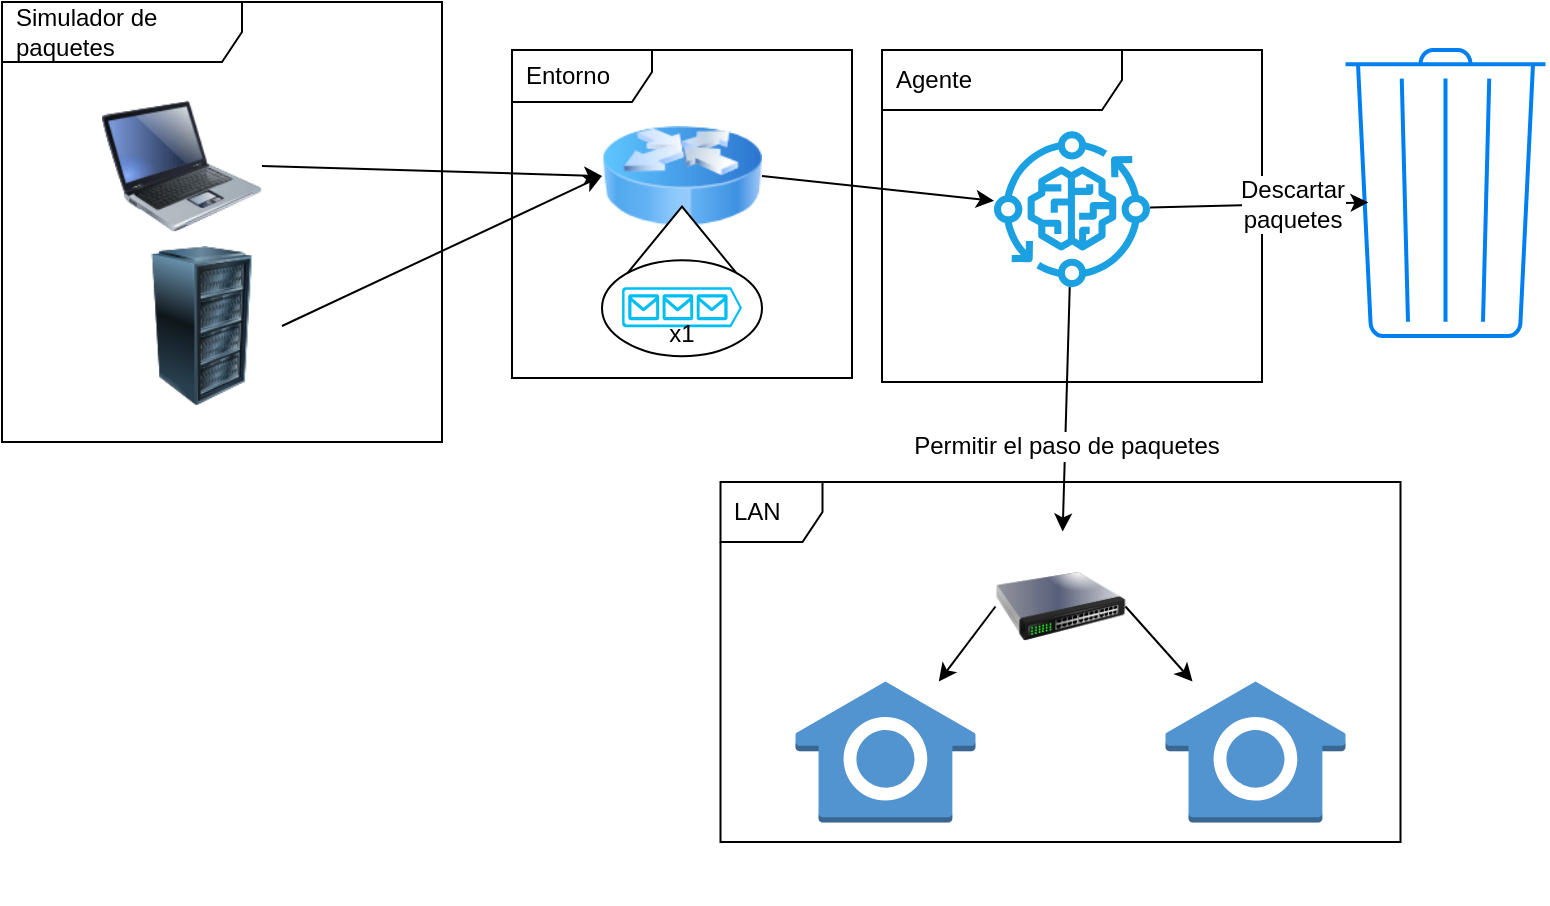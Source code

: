 <mxfile>
    <diagram id="r8uUDGejDX4jUI0QuQiA" name="Página-1">
        <mxGraphModel dx="445" dy="787" grid="1" gridSize="10" guides="1" tooltips="1" connect="1" arrows="1" fold="1" page="1" pageScale="1" pageWidth="827" pageHeight="1169" math="0" shadow="0">
            <root>
                <mxCell id="0"/>
                <mxCell id="1" parent="0"/>
                <mxCell id="7" value="Entorno" style="shape=umlFrame;whiteSpace=wrap;html=1;width=70;height=26;boundedLbl=1;verticalAlign=middle;align=left;spacingLeft=5;fontSize=12;" parent="1" vertex="1">
                    <mxGeometry x="285" y="334" width="170" height="164" as="geometry"/>
                </mxCell>
                <mxCell id="2" value="" style="image;html=1;image=img/lib/clip_art/networking/Router_Icon_128x128.png;fontSize=12;" parent="1" vertex="1">
                    <mxGeometry x="330" y="357" width="80" height="80" as="geometry"/>
                </mxCell>
                <mxCell id="3KwSKJW8CxX3Cmse8593-17" value="" style="triangle;whiteSpace=wrap;html=1;rotation=-90;fontSize=12;" parent="1" vertex="1">
                    <mxGeometry x="350.75" y="400" width="38.5" height="63.13" as="geometry"/>
                </mxCell>
                <mxCell id="3KwSKJW8CxX3Cmse8593-19" value="" style="ellipse;whiteSpace=wrap;html=1;fontSize=12;" parent="1" vertex="1">
                    <mxGeometry x="330" y="439.07" width="80" height="48" as="geometry"/>
                </mxCell>
                <mxCell id="3" value="" style="verticalLabelPosition=bottom;html=1;verticalAlign=top;align=center;strokeColor=none;fillColor=#00BEF2;shape=mxgraph.azure.queue_generic;pointerEvents=1;enumerate=0;treeMoving=0;fontSize=12;" parent="1" vertex="1">
                    <mxGeometry x="340" y="452.57" width="60" height="20" as="geometry"/>
                </mxCell>
                <mxCell id="5" value="&lt;font&gt;x1&lt;/font&gt;" style="text;strokeColor=none;align=center;fillColor=none;html=1;verticalAlign=middle;whiteSpace=wrap;rounded=0;fontSize=12;" parent="1" vertex="1">
                    <mxGeometry x="355" y="466.07" width="30" height="20" as="geometry"/>
                </mxCell>
                <mxCell id="8" value="Agente" style="shape=umlFrame;whiteSpace=wrap;html=1;width=120;height=30;boundedLbl=1;verticalAlign=middle;align=left;spacingLeft=5;fontSize=12;" parent="1" vertex="1">
                    <mxGeometry x="470" y="334" width="190" height="166" as="geometry"/>
                </mxCell>
                <mxCell id="10" value="Simulador de paquetes" style="shape=umlFrame;whiteSpace=wrap;html=1;width=120;height=30;boundedLbl=1;verticalAlign=middle;align=left;spacingLeft=5;fontSize=12;" parent="1" vertex="1">
                    <mxGeometry x="30" y="310" width="220" height="220" as="geometry"/>
                </mxCell>
                <mxCell id="12" value="" style="image;html=1;image=img/lib/clip_art/computers/Laptop_128x128.png;fontSize=12;" parent="1" vertex="1">
                    <mxGeometry x="80" y="352" width="80" height="80" as="geometry"/>
                </mxCell>
                <mxCell id="13" value="" style="image;html=1;image=img/lib/clip_art/computers/Server_Rack_128x128.png;fontSize=12;" parent="1" vertex="1">
                    <mxGeometry x="90" y="432" width="80" height="80" as="geometry"/>
                </mxCell>
                <mxCell id="14" value="" style="endArrow=classic;html=1;exitX=1;exitY=0.5;exitDx=0;exitDy=0;entryX=0;entryY=0.5;entryDx=0;entryDy=0;fontSize=12;" parent="1" source="13" target="2" edge="1">
                    <mxGeometry width="50" height="50" relative="1" as="geometry">
                        <mxPoint x="280" y="470" as="sourcePoint"/>
                        <mxPoint x="330" y="420" as="targetPoint"/>
                    </mxGeometry>
                </mxCell>
                <mxCell id="15" value="" style="endArrow=classic;html=1;exitX=1;exitY=0.5;exitDx=0;exitDy=0;entryX=0;entryY=0.5;entryDx=0;entryDy=0;fontSize=12;" parent="1" source="12" target="2" edge="1">
                    <mxGeometry width="50" height="50" relative="1" as="geometry">
                        <mxPoint x="180" y="482" as="sourcePoint"/>
                        <mxPoint x="390.17" y="401.836" as="targetPoint"/>
                    </mxGeometry>
                </mxCell>
                <mxCell id="3KwSKJW8CxX3Cmse8593-22" value="" style="sketch=0;outlineConnect=0;fontColor=#ffffff;fillColor=#1ba1e2;strokeColor=#006EAF;dashed=0;verticalLabelPosition=bottom;verticalAlign=top;align=center;html=1;fontSize=12;fontStyle=0;aspect=fixed;pointerEvents=1;shape=mxgraph.aws4.iot_greengrass_component_machine_learning;" parent="1" vertex="1">
                    <mxGeometry x="526" y="374.57" width="78" height="78" as="geometry"/>
                </mxCell>
                <mxCell id="3KwSKJW8CxX3Cmse8593-23" value="" style="endArrow=classic;html=1;exitX=1;exitY=0.5;exitDx=0;exitDy=0;fontSize=12;" parent="1" source="2" target="3KwSKJW8CxX3Cmse8593-22" edge="1">
                    <mxGeometry width="50" height="50" relative="1" as="geometry">
                        <mxPoint x="420" y="270" as="sourcePoint"/>
                        <mxPoint x="590" y="275" as="targetPoint"/>
                    </mxGeometry>
                </mxCell>
                <mxCell id="3KwSKJW8CxX3Cmse8593-27" value="" style="html=1;verticalLabelPosition=bottom;align=center;labelBackgroundColor=#ffffff;verticalAlign=top;strokeWidth=2;strokeColor=#0080F0;shadow=0;dashed=0;shape=mxgraph.ios7.icons.trashcan;fontSize=12;" parent="1" vertex="1">
                    <mxGeometry x="701.75" y="334" width="100" height="143" as="geometry"/>
                </mxCell>
                <mxCell id="3KwSKJW8CxX3Cmse8593-28" value="" style="endArrow=classic;html=1;fontSize=12;" parent="1" source="3KwSKJW8CxX3Cmse8593-22" target="3KwSKJW8CxX3Cmse8593-29" edge="1">
                    <mxGeometry width="50" height="50" relative="1" as="geometry">
                        <mxPoint x="507" y="517.6" as="sourcePoint"/>
                        <mxPoint x="530" y="540" as="targetPoint"/>
                    </mxGeometry>
                </mxCell>
                <mxCell id="3KwSKJW8CxX3Cmse8593-32" value="Permitir el paso de paquetes" style="edgeLabel;html=1;align=center;verticalAlign=middle;resizable=0;points=[];fontSize=12;" parent="3KwSKJW8CxX3Cmse8593-28" vertex="1" connectable="0">
                    <mxGeometry x="0.289" relative="1" as="geometry">
                        <mxPoint as="offset"/>
                    </mxGeometry>
                </mxCell>
                <mxCell id="3KwSKJW8CxX3Cmse8593-33" value="" style="endArrow=classic;html=1;entryX=0.115;entryY=0.533;entryDx=0;entryDy=0;entryPerimeter=0;fontSize=12;" parent="1" source="3KwSKJW8CxX3Cmse8593-22" target="3KwSKJW8CxX3Cmse8593-27" edge="1">
                    <mxGeometry width="50" height="50" relative="1" as="geometry">
                        <mxPoint x="560.533" y="462.57" as="sourcePoint"/>
                        <mxPoint x="511.41" y="595" as="targetPoint"/>
                    </mxGeometry>
                </mxCell>
                <mxCell id="3KwSKJW8CxX3Cmse8593-34" value="Descartar&lt;br&gt;paquetes" style="edgeLabel;html=1;align=center;verticalAlign=middle;resizable=0;points=[];fontSize=12;" parent="3KwSKJW8CxX3Cmse8593-33" vertex="1" connectable="0">
                    <mxGeometry x="0.289" relative="1" as="geometry">
                        <mxPoint as="offset"/>
                    </mxGeometry>
                </mxCell>
                <mxCell id="16" value="" style="group" parent="1" vertex="1" connectable="0">
                    <mxGeometry x="389.25" y="550" width="340" height="180" as="geometry"/>
                </mxCell>
                <mxCell id="11" value="LAN" style="shape=umlFrame;whiteSpace=wrap;html=1;width=51;height=30;boundedLbl=1;verticalAlign=middle;align=left;spacingLeft=5;fontSize=12;" parent="16" vertex="1">
                    <mxGeometry width="340" height="180" as="geometry"/>
                </mxCell>
                <mxCell id="3KwSKJW8CxX3Cmse8593-25" value="" style="outlineConnect=0;dashed=0;verticalLabelPosition=bottom;verticalAlign=top;align=center;html=1;shape=mxgraph.aws3.alexa_smart_home_skill;fillColor=#5294CF;gradientColor=none;fontSize=12;" parent="16" vertex="1">
                    <mxGeometry x="37.5" y="99.75" width="90" height="70.5" as="geometry"/>
                </mxCell>
                <mxCell id="3KwSKJW8CxX3Cmse8593-26" value="" style="outlineConnect=0;dashed=0;verticalLabelPosition=bottom;verticalAlign=top;align=center;html=1;shape=mxgraph.aws3.alexa_smart_home_skill;fillColor=#5294CF;gradientColor=none;fontSize=12;" parent="16" vertex="1">
                    <mxGeometry x="222.5" y="99.75" width="90" height="70.5" as="geometry"/>
                </mxCell>
                <mxCell id="3KwSKJW8CxX3Cmse8593-29" value="" style="image;html=1;image=img/lib/clip_art/networking/Switch_128x128.png;fontSize=12;" parent="16" vertex="1">
                    <mxGeometry x="137.5" y="24.75" width="65" height="75" as="geometry"/>
                </mxCell>
                <mxCell id="3KwSKJW8CxX3Cmse8593-30" value="" style="endArrow=classic;html=1;exitX=0;exitY=0.5;exitDx=0;exitDy=0;fontSize=12;" parent="16" source="3KwSKJW8CxX3Cmse8593-29" target="3KwSKJW8CxX3Cmse8593-25" edge="1">
                    <mxGeometry width="50" height="50" relative="1" as="geometry">
                        <mxPoint x="243.033" y="-127.68" as="sourcePoint"/>
                        <mxPoint x="193.91" y="4.75" as="targetPoint"/>
                    </mxGeometry>
                </mxCell>
                <mxCell id="3KwSKJW8CxX3Cmse8593-31" value="" style="endArrow=classic;html=1;exitX=1;exitY=0.5;exitDx=0;exitDy=0;fontSize=12;" parent="16" source="3KwSKJW8CxX3Cmse8593-29" target="3KwSKJW8CxX3Cmse8593-26" edge="1">
                    <mxGeometry width="50" height="50" relative="1" as="geometry">
                        <mxPoint x="147.5" y="79.75" as="sourcePoint"/>
                        <mxPoint x="135.345" y="89.75" as="targetPoint"/>
                    </mxGeometry>
                </mxCell>
                <mxCell id="18" value="" style="endArrow=none;html=1;strokeWidth=0;strokeColor=none;" edge="1" parent="1">
                    <mxGeometry width="50" height="50" relative="1" as="geometry">
                        <mxPoint x="519.25" y="760" as="sourcePoint"/>
                        <mxPoint x="599.25" y="760" as="targetPoint"/>
                    </mxGeometry>
                </mxCell>
            </root>
        </mxGraphModel>
    </diagram>
    <diagram name="English" id="9PNM34BPHly2VpJi8pT-">
        <mxGraphModel dx="447" dy="375" grid="1" gridSize="10" guides="1" tooltips="1" connect="1" arrows="1" fold="1" page="1" pageScale="1" pageWidth="827" pageHeight="1169" math="0" shadow="0">
            <root>
                <mxCell id="VyGzvxRVnW5zz5dhXQQt-0"/>
                <mxCell id="VyGzvxRVnW5zz5dhXQQt-1" parent="VyGzvxRVnW5zz5dhXQQt-0"/>
                <mxCell id="VyGzvxRVnW5zz5dhXQQt-2" value="Router" style="shape=umlFrame;whiteSpace=wrap;html=1;width=70;height=26;boundedLbl=1;verticalAlign=middle;align=left;spacingLeft=5;fontSize=10;" parent="VyGzvxRVnW5zz5dhXQQt-1" vertex="1">
                    <mxGeometry x="285" y="334" width="170" height="164" as="geometry"/>
                </mxCell>
                <mxCell id="VyGzvxRVnW5zz5dhXQQt-3" value="" style="image;html=1;image=img/lib/clip_art/networking/Router_Icon_128x128.png" parent="VyGzvxRVnW5zz5dhXQQt-1" vertex="1">
                    <mxGeometry x="330" y="357" width="80" height="80" as="geometry"/>
                </mxCell>
                <mxCell id="VyGzvxRVnW5zz5dhXQQt-4" value="" style="triangle;whiteSpace=wrap;html=1;rotation=-90;" parent="VyGzvxRVnW5zz5dhXQQt-1" vertex="1">
                    <mxGeometry x="350.75" y="400" width="38.5" height="63.13" as="geometry"/>
                </mxCell>
                <mxCell id="VyGzvxRVnW5zz5dhXQQt-5" value="" style="ellipse;whiteSpace=wrap;html=1;" parent="VyGzvxRVnW5zz5dhXQQt-1" vertex="1">
                    <mxGeometry x="330" y="439.07" width="80" height="48" as="geometry"/>
                </mxCell>
                <mxCell id="VyGzvxRVnW5zz5dhXQQt-6" value="" style="verticalLabelPosition=bottom;html=1;verticalAlign=top;align=center;strokeColor=none;fillColor=#00BEF2;shape=mxgraph.azure.queue_generic;pointerEvents=1;enumerate=0;treeMoving=0;" parent="VyGzvxRVnW5zz5dhXQQt-1" vertex="1">
                    <mxGeometry x="340" y="452.57" width="60" height="20" as="geometry"/>
                </mxCell>
                <mxCell id="VyGzvxRVnW5zz5dhXQQt-7" value="&lt;font style=&quot;font-size: 10px;&quot;&gt;x1&lt;/font&gt;" style="text;strokeColor=none;align=center;fillColor=none;html=1;verticalAlign=middle;whiteSpace=wrap;rounded=0;" parent="VyGzvxRVnW5zz5dhXQQt-1" vertex="1">
                    <mxGeometry x="355" y="466.07" width="30" height="20" as="geometry"/>
                </mxCell>
                <mxCell id="VyGzvxRVnW5zz5dhXQQt-8" value="Agent" style="shape=umlFrame;whiteSpace=wrap;html=1;width=120;height=30;boundedLbl=1;verticalAlign=middle;align=left;spacingLeft=5;" parent="VyGzvxRVnW5zz5dhXQQt-1" vertex="1">
                    <mxGeometry x="470" y="334" width="190" height="166" as="geometry"/>
                </mxCell>
                <mxCell id="VyGzvxRVnW5zz5dhXQQt-9" value="Packet Generation" style="shape=umlFrame;whiteSpace=wrap;html=1;width=120;height=30;boundedLbl=1;verticalAlign=middle;align=left;spacingLeft=5;" parent="VyGzvxRVnW5zz5dhXQQt-1" vertex="1">
                    <mxGeometry x="30" y="320" width="220" height="200" as="geometry"/>
                </mxCell>
                <mxCell id="VyGzvxRVnW5zz5dhXQQt-10" value="IoT LAN" style="shape=umlFrame;whiteSpace=wrap;html=1;width=61;height=30;boundedLbl=1;verticalAlign=middle;align=left;spacingLeft=5;" parent="VyGzvxRVnW5zz5dhXQQt-1" vertex="1">
                    <mxGeometry x="200" y="530.64" width="340" height="180" as="geometry"/>
                </mxCell>
                <mxCell id="VyGzvxRVnW5zz5dhXQQt-11" value="" style="image;html=1;image=img/lib/clip_art/computers/Laptop_128x128.png" parent="VyGzvxRVnW5zz5dhXQQt-1" vertex="1">
                    <mxGeometry x="80" y="352" width="80" height="80" as="geometry"/>
                </mxCell>
                <mxCell id="VyGzvxRVnW5zz5dhXQQt-12" value="" style="image;html=1;image=img/lib/clip_art/computers/Server_Rack_128x128.png" parent="VyGzvxRVnW5zz5dhXQQt-1" vertex="1">
                    <mxGeometry x="90" y="432" width="80" height="80" as="geometry"/>
                </mxCell>
                <mxCell id="VyGzvxRVnW5zz5dhXQQt-13" value="" style="endArrow=classic;html=1;exitX=1;exitY=0.5;exitDx=0;exitDy=0;entryX=0;entryY=0.5;entryDx=0;entryDy=0;" parent="VyGzvxRVnW5zz5dhXQQt-1" source="VyGzvxRVnW5zz5dhXQQt-12" target="VyGzvxRVnW5zz5dhXQQt-3" edge="1">
                    <mxGeometry width="50" height="50" relative="1" as="geometry">
                        <mxPoint x="280" y="470" as="sourcePoint"/>
                        <mxPoint x="330" y="420" as="targetPoint"/>
                    </mxGeometry>
                </mxCell>
                <mxCell id="VyGzvxRVnW5zz5dhXQQt-14" value="" style="endArrow=classic;html=1;exitX=1;exitY=0.5;exitDx=0;exitDy=0;entryX=0;entryY=0.5;entryDx=0;entryDy=0;" parent="VyGzvxRVnW5zz5dhXQQt-1" source="VyGzvxRVnW5zz5dhXQQt-11" target="VyGzvxRVnW5zz5dhXQQt-3" edge="1">
                    <mxGeometry width="50" height="50" relative="1" as="geometry">
                        <mxPoint x="180" y="482" as="sourcePoint"/>
                        <mxPoint x="390.17" y="401.836" as="targetPoint"/>
                    </mxGeometry>
                </mxCell>
                <mxCell id="VyGzvxRVnW5zz5dhXQQt-15" value="" style="sketch=0;outlineConnect=0;fontColor=#ffffff;fillColor=#1ba1e2;strokeColor=#006EAF;dashed=0;verticalLabelPosition=bottom;verticalAlign=top;align=center;html=1;fontSize=12;fontStyle=0;aspect=fixed;pointerEvents=1;shape=mxgraph.aws4.iot_greengrass_component_machine_learning;" parent="VyGzvxRVnW5zz5dhXQQt-1" vertex="1">
                    <mxGeometry x="526" y="374.57" width="78" height="78" as="geometry"/>
                </mxCell>
                <mxCell id="VyGzvxRVnW5zz5dhXQQt-16" value="" style="endArrow=classic;html=1;exitX=1;exitY=0.5;exitDx=0;exitDy=0;" parent="VyGzvxRVnW5zz5dhXQQt-1" source="VyGzvxRVnW5zz5dhXQQt-3" target="VyGzvxRVnW5zz5dhXQQt-15" edge="1">
                    <mxGeometry width="50" height="50" relative="1" as="geometry">
                        <mxPoint x="420" y="270" as="sourcePoint"/>
                        <mxPoint x="590" y="275" as="targetPoint"/>
                    </mxGeometry>
                </mxCell>
                <mxCell id="VyGzvxRVnW5zz5dhXQQt-17" value="" style="outlineConnect=0;dashed=0;verticalLabelPosition=bottom;verticalAlign=top;align=center;html=1;shape=mxgraph.aws3.alexa_smart_home_skill;fillColor=#5294CF;gradientColor=none;" parent="VyGzvxRVnW5zz5dhXQQt-1" vertex="1">
                    <mxGeometry x="237.5" y="630.39" width="90" height="70.5" as="geometry"/>
                </mxCell>
                <mxCell id="VyGzvxRVnW5zz5dhXQQt-18" value="" style="outlineConnect=0;dashed=0;verticalLabelPosition=bottom;verticalAlign=top;align=center;html=1;shape=mxgraph.aws3.alexa_smart_home_skill;fillColor=#5294CF;gradientColor=none;" parent="VyGzvxRVnW5zz5dhXQQt-1" vertex="1">
                    <mxGeometry x="422.5" y="630.39" width="90" height="70.5" as="geometry"/>
                </mxCell>
                <mxCell id="VyGzvxRVnW5zz5dhXQQt-19" value="" style="html=1;verticalLabelPosition=bottom;align=center;labelBackgroundColor=#ffffff;verticalAlign=top;strokeWidth=2;strokeColor=#0080F0;shadow=0;dashed=0;shape=mxgraph.ios7.icons.trashcan;" parent="VyGzvxRVnW5zz5dhXQQt-1" vertex="1">
                    <mxGeometry x="720" y="329.57" width="100" height="143" as="geometry"/>
                </mxCell>
                <mxCell id="VyGzvxRVnW5zz5dhXQQt-20" value="" style="endArrow=classic;html=1;" parent="VyGzvxRVnW5zz5dhXQQt-1" source="VyGzvxRVnW5zz5dhXQQt-15" target="VyGzvxRVnW5zz5dhXQQt-22" edge="1">
                    <mxGeometry width="50" height="50" relative="1" as="geometry">
                        <mxPoint x="507" y="517.6" as="sourcePoint"/>
                        <mxPoint x="530" y="540" as="targetPoint"/>
                    </mxGeometry>
                </mxCell>
                <mxCell id="VyGzvxRVnW5zz5dhXQQt-21" value="Allow packet flow" style="edgeLabel;html=1;align=center;verticalAlign=middle;resizable=0;points=[];" parent="VyGzvxRVnW5zz5dhXQQt-20" vertex="1" connectable="0">
                    <mxGeometry x="0.289" relative="1" as="geometry">
                        <mxPoint as="offset"/>
                    </mxGeometry>
                </mxCell>
                <mxCell id="VyGzvxRVnW5zz5dhXQQt-22" value="" style="image;html=1;image=img/lib/clip_art/networking/Switch_128x128.png" parent="VyGzvxRVnW5zz5dhXQQt-1" vertex="1">
                    <mxGeometry x="337.5" y="555.39" width="65" height="75" as="geometry"/>
                </mxCell>
                <mxCell id="VyGzvxRVnW5zz5dhXQQt-23" value="" style="endArrow=classic;html=1;exitX=0;exitY=0.5;exitDx=0;exitDy=0;" parent="VyGzvxRVnW5zz5dhXQQt-1" source="VyGzvxRVnW5zz5dhXQQt-22" target="VyGzvxRVnW5zz5dhXQQt-17" edge="1">
                    <mxGeometry width="50" height="50" relative="1" as="geometry">
                        <mxPoint x="443.033" y="402.96" as="sourcePoint"/>
                        <mxPoint x="393.91" y="535.39" as="targetPoint"/>
                    </mxGeometry>
                </mxCell>
                <mxCell id="VyGzvxRVnW5zz5dhXQQt-24" value="" style="endArrow=classic;html=1;exitX=1;exitY=0.5;exitDx=0;exitDy=0;" parent="VyGzvxRVnW5zz5dhXQQt-1" source="VyGzvxRVnW5zz5dhXQQt-22" target="VyGzvxRVnW5zz5dhXQQt-18" edge="1">
                    <mxGeometry width="50" height="50" relative="1" as="geometry">
                        <mxPoint x="347.5" y="610.39" as="sourcePoint"/>
                        <mxPoint x="335.345" y="620.39" as="targetPoint"/>
                    </mxGeometry>
                </mxCell>
                <mxCell id="VyGzvxRVnW5zz5dhXQQt-25" value="" style="endArrow=classic;html=1;entryX=0.115;entryY=0.533;entryDx=0;entryDy=0;entryPerimeter=0;" parent="VyGzvxRVnW5zz5dhXQQt-1" source="VyGzvxRVnW5zz5dhXQQt-15" target="VyGzvxRVnW5zz5dhXQQt-19" edge="1">
                    <mxGeometry width="50" height="50" relative="1" as="geometry">
                        <mxPoint x="560.533" y="462.57" as="sourcePoint"/>
                        <mxPoint x="511.41" y="595" as="targetPoint"/>
                    </mxGeometry>
                </mxCell>
                <mxCell id="VyGzvxRVnW5zz5dhXQQt-26" value="Discard&lt;br&gt;&amp;nbsp;packet flow" style="edgeLabel;html=1;align=center;verticalAlign=middle;resizable=0;points=[];" parent="VyGzvxRVnW5zz5dhXQQt-25" vertex="1" connectable="0">
                    <mxGeometry x="0.289" relative="1" as="geometry">
                        <mxPoint x="-26" as="offset"/>
                    </mxGeometry>
                </mxCell>
            </root>
        </mxGraphModel>
    </diagram>
    <diagram id="h_Y3N2Y8BF9ajDIoLPKm" name="Flujo">
        <mxGraphModel dx="300" dy="1956" grid="1" gridSize="10" guides="1" tooltips="1" connect="1" arrows="1" fold="1" page="1" pageScale="1" pageWidth="827" pageHeight="1169" math="0" shadow="0">
            <root>
                <mxCell id="0"/>
                <mxCell id="1" parent="0"/>
                <mxCell id="Nr5bmqKj8QENGiJRbY6S-6" style="edgeStyle=none;html=1;entryX=0.5;entryY=0;entryDx=0;entryDy=0;entryPerimeter=0;" parent="1" source="Nr5bmqKj8QENGiJRbY6S-1" target="Nr5bmqKj8QENGiJRbY6S-33" edge="1">
                    <mxGeometry relative="1" as="geometry"/>
                </mxCell>
                <mxCell id="Nr5bmqKj8QENGiJRbY6S-1" value="Inicio" style="strokeWidth=2;html=1;shape=mxgraph.flowchart.start_1;whiteSpace=wrap;" parent="1" vertex="1">
                    <mxGeometry x="260" y="-71" width="100" height="60" as="geometry"/>
                </mxCell>
                <mxCell id="Nr5bmqKj8QENGiJRbY6S-2" value="Fin" style="strokeWidth=2;html=1;shape=mxgraph.flowchart.terminator;whiteSpace=wrap;" parent="1" vertex="1">
                    <mxGeometry x="270" y="1092" width="100" height="60" as="geometry"/>
                </mxCell>
                <mxCell id="Nr5bmqKj8QENGiJRbY6S-12" style="edgeStyle=orthogonalEdgeStyle;html=1;entryX=0.57;entryY=0;entryDx=0;entryDy=0;entryPerimeter=0;rounded=1;exitX=0;exitY=0.5;exitDx=0;exitDy=0;exitPerimeter=0;" parent="1" source="Nr5bmqKj8QENGiJRbY6S-3" target="Nr5bmqKj8QENGiJRbY6S-4" edge="1">
                    <mxGeometry relative="1" as="geometry"/>
                </mxCell>
                <mxCell id="Nr5bmqKj8QENGiJRbY6S-13" value="No" style="edgeLabel;html=1;align=center;verticalAlign=middle;resizable=0;points=[];" parent="Nr5bmqKj8QENGiJRbY6S-12" vertex="1" connectable="0">
                    <mxGeometry x="-0.17" relative="1" as="geometry">
                        <mxPoint as="offset"/>
                    </mxGeometry>
                </mxCell>
                <mxCell id="Nr5bmqKj8QENGiJRbY6S-3" value="¿Generar &lt;br&gt;Maliciosos?" style="strokeWidth=2;html=1;shape=mxgraph.flowchart.decision;whiteSpace=wrap;" parent="1" vertex="1">
                    <mxGeometry x="260" y="221" width="100" height="100" as="geometry"/>
                </mxCell>
                <mxCell id="Nr5bmqKj8QENGiJRbY6S-16" style="edgeStyle=orthogonalEdgeStyle;rounded=1;html=1;entryX=0.5;entryY=0;entryDx=0;entryDy=0;entryPerimeter=0;" parent="1" source="Nr5bmqKj8QENGiJRbY6S-4" target="Nr5bmqKj8QENGiJRbY6S-19" edge="1">
                    <mxGeometry relative="1" as="geometry">
                        <mxPoint x="240" y="476" as="targetPoint"/>
                    </mxGeometry>
                </mxCell>
                <mxCell id="Nr5bmqKj8QENGiJRbY6S-4" value="Paquetes Normales" style="shape=parallelogram;html=1;strokeWidth=2;perimeter=parallelogramPerimeter;whiteSpace=wrap;rounded=1;arcSize=12;size=0.23;" parent="1" vertex="1">
                    <mxGeometry x="190" y="356" width="100" height="60" as="geometry"/>
                </mxCell>
                <mxCell id="Nr5bmqKj8QENGiJRbY6S-18" style="edgeStyle=orthogonalEdgeStyle;rounded=1;html=1;" parent="1" source="Nr5bmqKj8QENGiJRbY6S-7" target="Nr5bmqKj8QENGiJRbY6S-19" edge="1">
                    <mxGeometry relative="1" as="geometry">
                        <mxPoint x="180" y="520" as="targetPoint"/>
                    </mxGeometry>
                </mxCell>
                <mxCell id="Nr5bmqKj8QENGiJRbY6S-7" value="Paquetes&lt;br&gt;Maliciosos" style="shape=parallelogram;html=1;strokeWidth=2;perimeter=parallelogramPerimeter;whiteSpace=wrap;rounded=1;arcSize=12;size=0.23;" parent="1" vertex="1">
                    <mxGeometry x="340" y="356" width="100" height="60" as="geometry"/>
                </mxCell>
                <mxCell id="Nr5bmqKj8QENGiJRbY6S-14" style="edgeStyle=orthogonalEdgeStyle;html=1;entryX=0.5;entryY=0;entryDx=0;entryDy=0;rounded=1;exitX=1;exitY=0.5;exitDx=0;exitDy=0;exitPerimeter=0;" parent="1" source="Nr5bmqKj8QENGiJRbY6S-3" target="Nr5bmqKj8QENGiJRbY6S-7" edge="1">
                    <mxGeometry relative="1" as="geometry">
                        <mxPoint x="270" y="270" as="sourcePoint"/>
                        <mxPoint x="257.0" y="410" as="targetPoint"/>
                    </mxGeometry>
                </mxCell>
                <mxCell id="Nr5bmqKj8QENGiJRbY6S-15" value="Si" style="edgeLabel;html=1;align=center;verticalAlign=middle;resizable=0;points=[];" parent="Nr5bmqKj8QENGiJRbY6S-14" vertex="1" connectable="0">
                    <mxGeometry x="-0.17" relative="1" as="geometry">
                        <mxPoint as="offset"/>
                    </mxGeometry>
                </mxCell>
                <mxCell id="Nr5bmqKj8QENGiJRbY6S-25" value="" style="edgeStyle=orthogonalEdgeStyle;rounded=1;html=1;" parent="1" source="Nr5bmqKj8QENGiJRbY6S-17" target="Nr5bmqKj8QENGiJRbY6S-24" edge="1">
                    <mxGeometry relative="1" as="geometry"/>
                </mxCell>
                <mxCell id="Nr5bmqKj8QENGiJRbY6S-17" value="Añade a la cola los paquetes" style="rounded=1;whiteSpace=wrap;html=1;absoluteArcSize=1;arcSize=14;strokeWidth=2;" parent="1" vertex="1">
                    <mxGeometry x="270" y="610" width="100" height="70" as="geometry"/>
                </mxCell>
                <mxCell id="Nr5bmqKj8QENGiJRbY6S-20" value="Si" style="edgeStyle=orthogonalEdgeStyle;rounded=1;html=1;entryX=0.5;entryY=0;entryDx=0;entryDy=0;" parent="1" source="Nr5bmqKj8QENGiJRbY6S-19" target="Nr5bmqKj8QENGiJRbY6S-17" edge="1">
                    <mxGeometry relative="1" as="geometry"/>
                </mxCell>
                <mxCell id="Nr5bmqKj8QENGiJRbY6S-21" value="No" style="edgeStyle=orthogonalEdgeStyle;rounded=1;html=1;entryX=0.5;entryY=0;entryDx=0;entryDy=0;" parent="1" source="Nr5bmqKj8QENGiJRbY6S-19" target="Nr5bmqKj8QENGiJRbY6S-22" edge="1">
                    <mxGeometry relative="1" as="geometry">
                        <mxPoint x="200" y="540" as="targetPoint"/>
                    </mxGeometry>
                </mxCell>
                <mxCell id="Nr5bmqKj8QENGiJRbY6S-19" value="Hay sitio suficiente en la cola" style="strokeWidth=2;html=1;shape=mxgraph.flowchart.decision;whiteSpace=wrap;" parent="1" vertex="1">
                    <mxGeometry x="270" y="470" width="100" height="100" as="geometry"/>
                </mxCell>
                <mxCell id="Nr5bmqKj8QENGiJRbY6S-23" style="edgeStyle=orthogonalEdgeStyle;rounded=1;html=1;" parent="1" source="Nr5bmqKj8QENGiJRbY6S-22" target="Nr5bmqKj8QENGiJRbY6S-17" edge="1">
                    <mxGeometry relative="1" as="geometry"/>
                </mxCell>
                <mxCell id="Nr5bmqKj8QENGiJRbY6S-22" value="Decarta los paquetes que no entran" style="rounded=1;whiteSpace=wrap;html=1;absoluteArcSize=1;arcSize=14;strokeWidth=2;" parent="1" vertex="1">
                    <mxGeometry x="110" y="610" width="100" height="70" as="geometry"/>
                </mxCell>
                <mxCell id="Nr5bmqKj8QENGiJRbY6S-28" value="" style="edgeStyle=orthogonalEdgeStyle;rounded=1;html=1;" parent="1" source="Nr5bmqKj8QENGiJRbY6S-24" target="Nr5bmqKj8QENGiJRbY6S-27" edge="1">
                    <mxGeometry relative="1" as="geometry"/>
                </mxCell>
                <mxCell id="Nr5bmqKj8QENGiJRbY6S-24" value="&lt;span style=&quot;font-family: Helvetica; font-size: 12px; font-style: normal; font-variant-ligatures: normal; font-variant-caps: normal; font-weight: 400; letter-spacing: normal; orphans: 2; text-align: center; text-indent: 0px; text-transform: none; widows: 2; word-spacing: 0px; -webkit-text-stroke-width: 0px; text-decoration-thickness: initial; text-decoration-style: initial; text-decoration-color: initial; float: none; display: inline !important;&quot;&gt;Procesa x MB de los paquetes de la cola&lt;/span&gt;" style="whiteSpace=wrap;html=1;rounded=1;arcSize=14;strokeWidth=2;fillColor=default;fontColor=#F0F0F0;" parent="1" vertex="1">
                    <mxGeometry x="260" y="720" width="120" height="60" as="geometry"/>
                </mxCell>
                <mxCell id="Nr5bmqKj8QENGiJRbY6S-30" style="edgeStyle=orthogonalEdgeStyle;rounded=1;html=1;entryX=0.5;entryY=0;entryDx=0;entryDy=0;entryPerimeter=0;" parent="1" source="Nr5bmqKj8QENGiJRbY6S-27" target="Nr5bmqKj8QENGiJRbY6S-29" edge="1">
                    <mxGeometry relative="1" as="geometry"/>
                </mxCell>
                <mxCell id="Nr5bmqKj8QENGiJRbY6S-27" value="Obtiene recompensa" style="whiteSpace=wrap;html=1;rounded=1;arcSize=14;strokeWidth=2;" parent="1" vertex="1">
                    <mxGeometry x="260" y="830" width="120" height="60" as="geometry"/>
                </mxCell>
                <mxCell id="Nr5bmqKj8QENGiJRbY6S-31" value="Si" style="edgeStyle=orthogonalEdgeStyle;rounded=1;html=1;" parent="1" source="Nr5bmqKj8QENGiJRbY6S-29" target="Nr5bmqKj8QENGiJRbY6S-2" edge="1">
                    <mxGeometry relative="1" as="geometry"/>
                </mxCell>
                <mxCell id="Nr5bmqKj8QENGiJRbY6S-32" value="No" style="edgeStyle=orthogonalEdgeStyle;rounded=1;html=1;entryX=1;entryY=0.5;entryDx=0;entryDy=0;entryPerimeter=0;exitX=1;exitY=0.5;exitDx=0;exitDy=0;exitPerimeter=0;" parent="1" source="Nr5bmqKj8QENGiJRbY6S-29" target="Nr5bmqKj8QENGiJRbY6S-33" edge="1">
                    <mxGeometry relative="1" as="geometry">
                        <mxPoint x="470" y="510" as="targetPoint"/>
                        <Array as="points">
                            <mxPoint x="470" y="980"/>
                            <mxPoint x="470" y="118"/>
                        </Array>
                    </mxGeometry>
                </mxCell>
                <mxCell id="Nr5bmqKj8QENGiJRbY6S-29" value="¿Ha terminado?" style="strokeWidth=2;html=1;shape=mxgraph.flowchart.decision;whiteSpace=wrap;" parent="1" vertex="1">
                    <mxGeometry x="270" y="930" width="100" height="100" as="geometry"/>
                </mxCell>
                <mxCell id="Nr5bmqKj8QENGiJRbY6S-34" value="Si" style="edgeStyle=orthogonalEdgeStyle;rounded=1;html=1;entryX=0.5;entryY=0;entryDx=0;entryDy=0;entryPerimeter=0;" parent="1" source="Nr5bmqKj8QENGiJRbY6S-33" target="Nr5bmqKj8QENGiJRbY6S-3" edge="1">
                    <mxGeometry relative="1" as="geometry"/>
                </mxCell>
                <mxCell id="Nr5bmqKj8QENGiJRbY6S-35" value="No" style="edgeStyle=orthogonalEdgeStyle;rounded=1;html=1;entryX=0;entryY=0.5;entryDx=0;entryDy=0;exitX=0;exitY=0.5;exitDx=0;exitDy=0;exitPerimeter=0;" parent="1" source="Nr5bmqKj8QENGiJRbY6S-33" target="Nr5bmqKj8QENGiJRbY6S-24" edge="1">
                    <mxGeometry relative="1" as="geometry">
                        <mxPoint x="140" y="460" as="targetPoint"/>
                        <Array as="points">
                            <mxPoint x="80" y="118"/>
                            <mxPoint x="80" y="750"/>
                        </Array>
                    </mxGeometry>
                </mxCell>
                <mxCell id="Nr5bmqKj8QENGiJRbY6S-33" value="¿Generar &lt;br&gt;Paquetes?" style="strokeWidth=2;html=1;shape=mxgraph.flowchart.decision;whiteSpace=wrap;" parent="1" vertex="1">
                    <mxGeometry x="260" y="68" width="100" height="100" as="geometry"/>
                </mxCell>
            </root>
        </mxGraphModel>
    </diagram>
</mxfile>